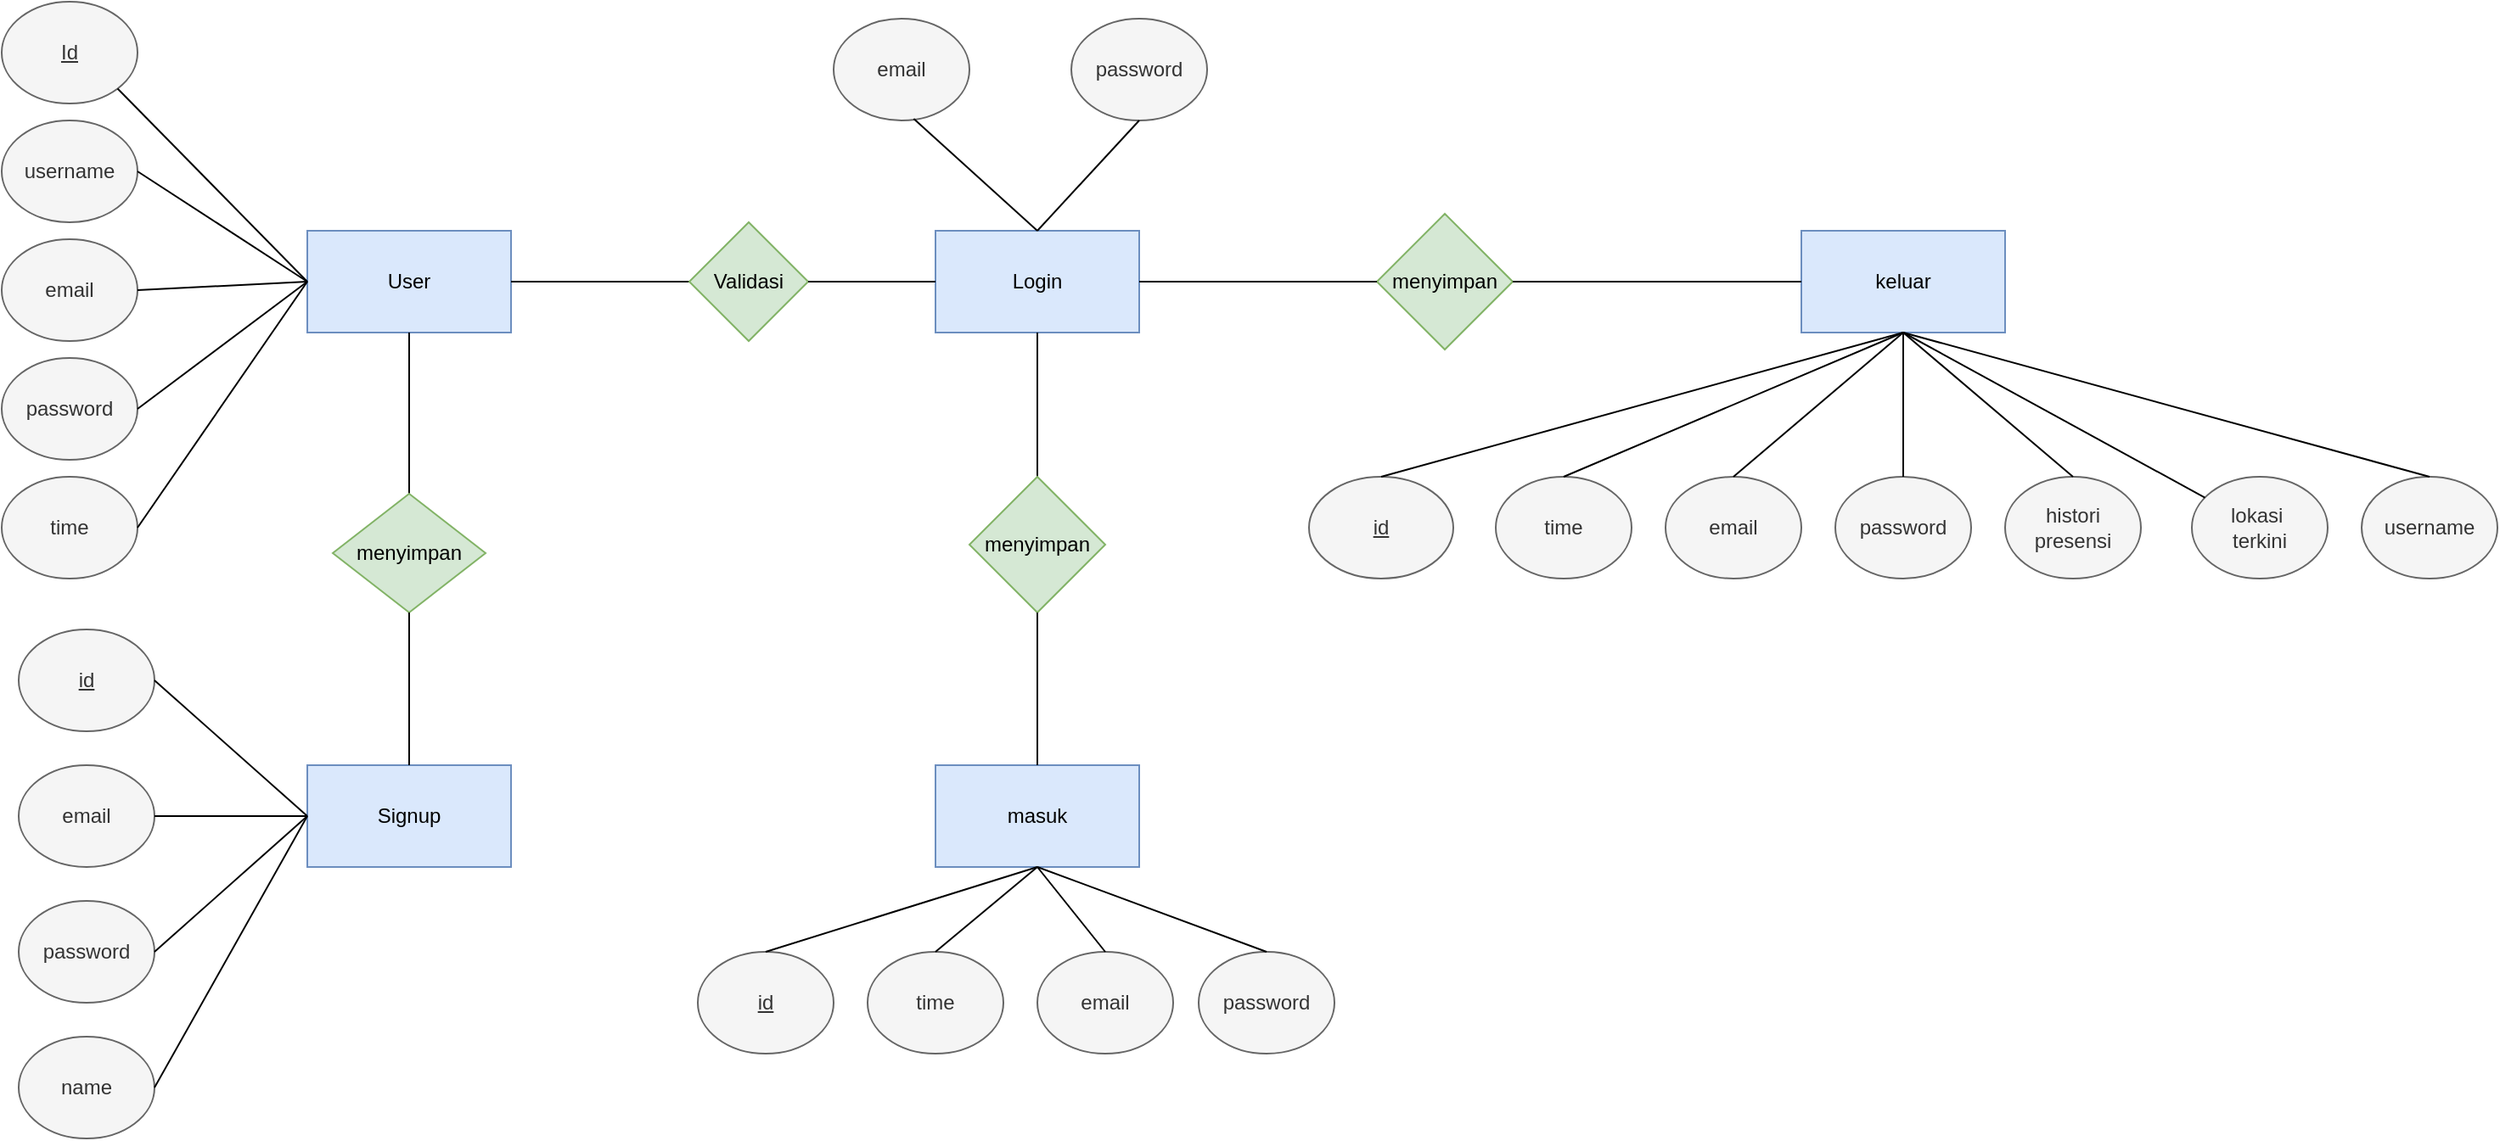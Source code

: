<mxfile version="16.6.3" type="device"><diagram id="R2lEEEUBdFMjLlhIrx00" name="Page-1"><mxGraphModel dx="1730" dy="1015" grid="1" gridSize="10" guides="1" tooltips="1" connect="1" arrows="1" fold="1" page="1" pageScale="1" pageWidth="850" pageHeight="1100" background="none" math="0" shadow="0" extFonts="Permanent Marker^https://fonts.googleapis.com/css?family=Permanent+Marker"><root><mxCell id="0"/><mxCell id="1" parent="0"/><mxCell id="uxP02bcb0JGhxXOTNZ2N-1" value="User" style="rounded=0;whiteSpace=wrap;html=1;fillColor=#dae8fc;strokeColor=#6c8ebf;" parent="1" vertex="1"><mxGeometry x="270" y="295" width="120" height="60" as="geometry"/></mxCell><mxCell id="uxP02bcb0JGhxXOTNZ2N-2" value="&lt;u&gt;Id&lt;/u&gt;" style="ellipse;whiteSpace=wrap;html=1;fillColor=#f5f5f5;fontColor=#333333;strokeColor=#666666;" parent="1" vertex="1"><mxGeometry x="90" y="160" width="80" height="60" as="geometry"/></mxCell><mxCell id="uxP02bcb0JGhxXOTNZ2N-5" value="" style="endArrow=none;html=1;rounded=0;exitX=1;exitY=1;exitDx=0;exitDy=0;entryX=0;entryY=0.5;entryDx=0;entryDy=0;" parent="1" source="uxP02bcb0JGhxXOTNZ2N-2" target="uxP02bcb0JGhxXOTNZ2N-1" edge="1"><mxGeometry width="50" height="50" relative="1" as="geometry"><mxPoint x="400" y="320" as="sourcePoint"/><mxPoint x="450" y="270" as="targetPoint"/></mxGeometry></mxCell><mxCell id="uxP02bcb0JGhxXOTNZ2N-8" value="username" style="ellipse;whiteSpace=wrap;html=1;fillColor=#f5f5f5;fontColor=#333333;strokeColor=#666666;" parent="1" vertex="1"><mxGeometry x="90" y="230" width="80" height="60" as="geometry"/></mxCell><mxCell id="uxP02bcb0JGhxXOTNZ2N-9" value="email&lt;br&gt;" style="ellipse;whiteSpace=wrap;html=1;fillColor=#f5f5f5;fontColor=#333333;strokeColor=#666666;" parent="1" vertex="1"><mxGeometry x="90" y="300" width="80" height="60" as="geometry"/></mxCell><mxCell id="uxP02bcb0JGhxXOTNZ2N-10" value="password" style="ellipse;whiteSpace=wrap;html=1;fillColor=#f5f5f5;fontColor=#333333;strokeColor=#666666;" parent="1" vertex="1"><mxGeometry x="90" y="370" width="80" height="60" as="geometry"/></mxCell><mxCell id="uxP02bcb0JGhxXOTNZ2N-11" value="" style="endArrow=none;html=1;rounded=0;exitX=1;exitY=0.5;exitDx=0;exitDy=0;entryX=0;entryY=0.5;entryDx=0;entryDy=0;" parent="1" source="uxP02bcb0JGhxXOTNZ2N-8" target="uxP02bcb0JGhxXOTNZ2N-1" edge="1"><mxGeometry width="50" height="50" relative="1" as="geometry"><mxPoint x="400" y="310" as="sourcePoint"/><mxPoint x="450" y="260" as="targetPoint"/></mxGeometry></mxCell><mxCell id="uxP02bcb0JGhxXOTNZ2N-12" value="" style="endArrow=none;html=1;rounded=0;exitX=1;exitY=0.5;exitDx=0;exitDy=0;entryX=0;entryY=0.5;entryDx=0;entryDy=0;" parent="1" source="uxP02bcb0JGhxXOTNZ2N-9" target="uxP02bcb0JGhxXOTNZ2N-1" edge="1"><mxGeometry width="50" height="50" relative="1" as="geometry"><mxPoint x="400" y="310" as="sourcePoint"/><mxPoint x="350" y="330" as="targetPoint"/></mxGeometry></mxCell><mxCell id="uxP02bcb0JGhxXOTNZ2N-13" value="" style="endArrow=none;html=1;rounded=0;exitX=1;exitY=0.5;exitDx=0;exitDy=0;entryX=0;entryY=0.5;entryDx=0;entryDy=0;" parent="1" source="uxP02bcb0JGhxXOTNZ2N-10" target="uxP02bcb0JGhxXOTNZ2N-1" edge="1"><mxGeometry width="50" height="50" relative="1" as="geometry"><mxPoint x="400" y="310" as="sourcePoint"/><mxPoint x="450" y="260" as="targetPoint"/></mxGeometry></mxCell><mxCell id="uxP02bcb0JGhxXOTNZ2N-14" value="time" style="ellipse;whiteSpace=wrap;html=1;fillColor=#f5f5f5;fontColor=#333333;strokeColor=#666666;" parent="1" vertex="1"><mxGeometry x="90" y="440" width="80" height="60" as="geometry"/></mxCell><mxCell id="uxP02bcb0JGhxXOTNZ2N-16" value="" style="endArrow=none;html=1;rounded=0;exitX=1;exitY=0.5;exitDx=0;exitDy=0;entryX=0;entryY=0.5;entryDx=0;entryDy=0;" parent="1" source="uxP02bcb0JGhxXOTNZ2N-14" target="uxP02bcb0JGhxXOTNZ2N-1" edge="1"><mxGeometry width="50" height="50" relative="1" as="geometry"><mxPoint x="370" y="340" as="sourcePoint"/><mxPoint x="420" y="290" as="targetPoint"/></mxGeometry></mxCell><mxCell id="uxP02bcb0JGhxXOTNZ2N-17" value="Login" style="rounded=0;whiteSpace=wrap;html=1;fillColor=#dae8fc;strokeColor=#6c8ebf;" parent="1" vertex="1"><mxGeometry x="640" y="295" width="120" height="60" as="geometry"/></mxCell><mxCell id="uxP02bcb0JGhxXOTNZ2N-18" value="" style="endArrow=none;html=1;rounded=0;exitX=0;exitY=0.5;exitDx=0;exitDy=0;entryX=1;entryY=0.5;entryDx=0;entryDy=0;startArrow=none;" parent="1" source="uxP02bcb0JGhxXOTNZ2N-19" target="uxP02bcb0JGhxXOTNZ2N-1" edge="1"><mxGeometry width="50" height="50" relative="1" as="geometry"><mxPoint x="370" y="370" as="sourcePoint"/><mxPoint x="420" y="320" as="targetPoint"/></mxGeometry></mxCell><mxCell id="uxP02bcb0JGhxXOTNZ2N-19" value="Validasi" style="rhombus;whiteSpace=wrap;html=1;fillColor=#d5e8d4;strokeColor=#82b366;" parent="1" vertex="1"><mxGeometry x="495" y="290" width="70" height="70" as="geometry"/></mxCell><mxCell id="uxP02bcb0JGhxXOTNZ2N-20" value="" style="endArrow=none;html=1;rounded=0;exitX=0;exitY=0.5;exitDx=0;exitDy=0;entryX=1;entryY=0.5;entryDx=0;entryDy=0;" parent="1" source="uxP02bcb0JGhxXOTNZ2N-17" target="uxP02bcb0JGhxXOTNZ2N-19" edge="1"><mxGeometry width="50" height="50" relative="1" as="geometry"><mxPoint x="640" y="330" as="sourcePoint"/><mxPoint x="440" y="330" as="targetPoint"/></mxGeometry></mxCell><mxCell id="uxP02bcb0JGhxXOTNZ2N-21" value="Signup" style="rounded=0;whiteSpace=wrap;html=1;fillColor=#dae8fc;strokeColor=#6c8ebf;" parent="1" vertex="1"><mxGeometry x="270" y="610" width="120" height="60" as="geometry"/></mxCell><mxCell id="uxP02bcb0JGhxXOTNZ2N-22" value="" style="endArrow=none;html=1;rounded=0;exitX=0.5;exitY=0;exitDx=0;exitDy=0;entryX=0.5;entryY=1;entryDx=0;entryDy=0;startArrow=none;" parent="1" source="uxP02bcb0JGhxXOTNZ2N-23" target="uxP02bcb0JGhxXOTNZ2N-1" edge="1"><mxGeometry width="50" height="50" relative="1" as="geometry"><mxPoint x="370" y="460" as="sourcePoint"/><mxPoint x="420" y="410" as="targetPoint"/></mxGeometry></mxCell><mxCell id="uxP02bcb0JGhxXOTNZ2N-23" value="menyimpan" style="rhombus;whiteSpace=wrap;html=1;fillColor=#d5e8d4;strokeColor=#82b366;" parent="1" vertex="1"><mxGeometry x="285" y="450" width="90" height="70" as="geometry"/></mxCell><mxCell id="uxP02bcb0JGhxXOTNZ2N-24" value="" style="endArrow=none;html=1;rounded=0;exitX=0.5;exitY=0;exitDx=0;exitDy=0;entryX=0.5;entryY=1;entryDx=0;entryDy=0;" parent="1" source="uxP02bcb0JGhxXOTNZ2N-21" target="uxP02bcb0JGhxXOTNZ2N-23" edge="1"><mxGeometry width="50" height="50" relative="1" as="geometry"><mxPoint x="380" y="480" as="sourcePoint"/><mxPoint x="380" y="360" as="targetPoint"/></mxGeometry></mxCell><mxCell id="uxP02bcb0JGhxXOTNZ2N-25" value="&lt;u&gt;id&lt;/u&gt;" style="ellipse;whiteSpace=wrap;html=1;fillColor=#f5f5f5;fontColor=#333333;strokeColor=#666666;" parent="1" vertex="1"><mxGeometry x="100" y="530" width="80" height="60" as="geometry"/></mxCell><mxCell id="uxP02bcb0JGhxXOTNZ2N-26" value="" style="endArrow=none;html=1;rounded=0;exitX=1;exitY=0.5;exitDx=0;exitDy=0;entryX=0;entryY=0.5;entryDx=0;entryDy=0;" parent="1" source="uxP02bcb0JGhxXOTNZ2N-25" target="uxP02bcb0JGhxXOTNZ2N-21" edge="1"><mxGeometry width="50" height="50" relative="1" as="geometry"><mxPoint x="270" y="630" as="sourcePoint"/><mxPoint x="320" y="580" as="targetPoint"/></mxGeometry></mxCell><mxCell id="uxP02bcb0JGhxXOTNZ2N-27" value="email" style="ellipse;whiteSpace=wrap;html=1;fillColor=#f5f5f5;fontColor=#333333;strokeColor=#666666;" parent="1" vertex="1"><mxGeometry x="100" y="610" width="80" height="60" as="geometry"/></mxCell><mxCell id="uxP02bcb0JGhxXOTNZ2N-28" value="password" style="ellipse;whiteSpace=wrap;html=1;fillColor=#f5f5f5;fontColor=#333333;strokeColor=#666666;" parent="1" vertex="1"><mxGeometry x="100" y="690" width="80" height="60" as="geometry"/></mxCell><mxCell id="uxP02bcb0JGhxXOTNZ2N-29" value="" style="endArrow=none;html=1;rounded=0;exitX=1;exitY=0.5;exitDx=0;exitDy=0;entryX=0;entryY=0.5;entryDx=0;entryDy=0;" parent="1" source="uxP02bcb0JGhxXOTNZ2N-27" target="uxP02bcb0JGhxXOTNZ2N-21" edge="1"><mxGeometry width="50" height="50" relative="1" as="geometry"><mxPoint x="500" y="650" as="sourcePoint"/><mxPoint x="550" y="600" as="targetPoint"/></mxGeometry></mxCell><mxCell id="uxP02bcb0JGhxXOTNZ2N-30" value="" style="endArrow=none;html=1;rounded=0;exitX=1;exitY=0.5;exitDx=0;exitDy=0;entryX=0;entryY=0.5;entryDx=0;entryDy=0;" parent="1" source="uxP02bcb0JGhxXOTNZ2N-28" target="uxP02bcb0JGhxXOTNZ2N-21" edge="1"><mxGeometry width="50" height="50" relative="1" as="geometry"><mxPoint x="500" y="550" as="sourcePoint"/><mxPoint x="550" y="500" as="targetPoint"/></mxGeometry></mxCell><mxCell id="uxP02bcb0JGhxXOTNZ2N-31" value="name" style="ellipse;whiteSpace=wrap;html=1;fillColor=#f5f5f5;fontColor=#333333;strokeColor=#666666;" parent="1" vertex="1"><mxGeometry x="100" y="770" width="80" height="60" as="geometry"/></mxCell><mxCell id="uxP02bcb0JGhxXOTNZ2N-32" value="" style="endArrow=none;html=1;rounded=0;exitX=1;exitY=0.5;exitDx=0;exitDy=0;entryX=0;entryY=0.5;entryDx=0;entryDy=0;" parent="1" source="uxP02bcb0JGhxXOTNZ2N-31" target="uxP02bcb0JGhxXOTNZ2N-21" edge="1"><mxGeometry width="50" height="50" relative="1" as="geometry"><mxPoint x="500" y="650" as="sourcePoint"/><mxPoint x="550" y="600" as="targetPoint"/></mxGeometry></mxCell><mxCell id="uxP02bcb0JGhxXOTNZ2N-33" value="email" style="ellipse;whiteSpace=wrap;html=1;fillColor=#f5f5f5;fontColor=#333333;strokeColor=#666666;" parent="1" vertex="1"><mxGeometry x="580" y="170" width="80" height="60" as="geometry"/></mxCell><mxCell id="uxP02bcb0JGhxXOTNZ2N-34" value="password" style="ellipse;whiteSpace=wrap;html=1;fillColor=#f5f5f5;fontColor=#333333;strokeColor=#666666;" parent="1" vertex="1"><mxGeometry x="720" y="170" width="80" height="60" as="geometry"/></mxCell><mxCell id="uxP02bcb0JGhxXOTNZ2N-35" value="" style="endArrow=none;html=1;rounded=0;exitX=0.5;exitY=0;exitDx=0;exitDy=0;entryX=0.59;entryY=0.983;entryDx=0;entryDy=0;entryPerimeter=0;" parent="1" source="uxP02bcb0JGhxXOTNZ2N-17" target="uxP02bcb0JGhxXOTNZ2N-33" edge="1"><mxGeometry width="50" height="50" relative="1" as="geometry"><mxPoint x="500" y="150" as="sourcePoint"/><mxPoint x="550" y="100" as="targetPoint"/></mxGeometry></mxCell><mxCell id="uxP02bcb0JGhxXOTNZ2N-36" value="" style="endArrow=none;html=1;rounded=0;exitX=0.5;exitY=0;exitDx=0;exitDy=0;entryX=0.5;entryY=1;entryDx=0;entryDy=0;" parent="1" source="uxP02bcb0JGhxXOTNZ2N-17" target="uxP02bcb0JGhxXOTNZ2N-34" edge="1"><mxGeometry width="50" height="50" relative="1" as="geometry"><mxPoint x="500" y="150" as="sourcePoint"/><mxPoint x="550" y="100" as="targetPoint"/></mxGeometry></mxCell><mxCell id="uxP02bcb0JGhxXOTNZ2N-37" value="masuk" style="rounded=0;whiteSpace=wrap;html=1;fillColor=#dae8fc;strokeColor=#6c8ebf;" parent="1" vertex="1"><mxGeometry x="640" y="610" width="120" height="60" as="geometry"/></mxCell><mxCell id="uxP02bcb0JGhxXOTNZ2N-38" value="" style="endArrow=none;html=1;rounded=0;exitX=0.5;exitY=0;exitDx=0;exitDy=0;entryX=0.5;entryY=1;entryDx=0;entryDy=0;startArrow=none;" parent="1" source="uxP02bcb0JGhxXOTNZ2N-39" target="uxP02bcb0JGhxXOTNZ2N-17" edge="1"><mxGeometry width="50" height="50" relative="1" as="geometry"><mxPoint x="360" y="410" as="sourcePoint"/><mxPoint x="410" y="360" as="targetPoint"/></mxGeometry></mxCell><mxCell id="uxP02bcb0JGhxXOTNZ2N-39" value="menyimpan" style="rhombus;whiteSpace=wrap;html=1;fillColor=#d5e8d4;strokeColor=#82b366;" parent="1" vertex="1"><mxGeometry x="660" y="440" width="80" height="80" as="geometry"/></mxCell><mxCell id="uxP02bcb0JGhxXOTNZ2N-40" value="" style="endArrow=none;html=1;rounded=0;exitX=0.5;exitY=0;exitDx=0;exitDy=0;entryX=0.5;entryY=1;entryDx=0;entryDy=0;" parent="1" source="uxP02bcb0JGhxXOTNZ2N-37" target="uxP02bcb0JGhxXOTNZ2N-39" edge="1"><mxGeometry width="50" height="50" relative="1" as="geometry"><mxPoint x="700" y="610" as="sourcePoint"/><mxPoint x="700" y="360" as="targetPoint"/></mxGeometry></mxCell><mxCell id="uxP02bcb0JGhxXOTNZ2N-41" value="&lt;u&gt;id&lt;/u&gt;" style="ellipse;whiteSpace=wrap;html=1;fillColor=#f5f5f5;fontColor=#333333;strokeColor=#666666;" parent="1" vertex="1"><mxGeometry x="500" y="720" width="80" height="60" as="geometry"/></mxCell><mxCell id="uxP02bcb0JGhxXOTNZ2N-42" value="" style="endArrow=none;html=1;rounded=0;entryX=0.5;entryY=1;entryDx=0;entryDy=0;exitX=0.5;exitY=0;exitDx=0;exitDy=0;" parent="1" source="uxP02bcb0JGhxXOTNZ2N-41" target="uxP02bcb0JGhxXOTNZ2N-37" edge="1"><mxGeometry width="50" height="50" relative="1" as="geometry"><mxPoint x="370" y="460" as="sourcePoint"/><mxPoint x="420" y="410" as="targetPoint"/></mxGeometry></mxCell><mxCell id="uxP02bcb0JGhxXOTNZ2N-43" value="email" style="ellipse;whiteSpace=wrap;html=1;fillColor=#f5f5f5;fontColor=#333333;strokeColor=#666666;" parent="1" vertex="1"><mxGeometry x="700" y="720" width="80" height="60" as="geometry"/></mxCell><mxCell id="uxP02bcb0JGhxXOTNZ2N-44" value="password" style="ellipse;whiteSpace=wrap;html=1;fillColor=#f5f5f5;fontColor=#333333;strokeColor=#666666;" parent="1" vertex="1"><mxGeometry x="795" y="720" width="80" height="60" as="geometry"/></mxCell><mxCell id="uxP02bcb0JGhxXOTNZ2N-45" value="" style="endArrow=none;html=1;rounded=0;exitX=0.5;exitY=0;exitDx=0;exitDy=0;entryX=0.5;entryY=1;entryDx=0;entryDy=0;" parent="1" source="uxP02bcb0JGhxXOTNZ2N-43" target="uxP02bcb0JGhxXOTNZ2N-37" edge="1"><mxGeometry width="50" height="50" relative="1" as="geometry"><mxPoint x="370" y="460" as="sourcePoint"/><mxPoint x="420" y="410" as="targetPoint"/></mxGeometry></mxCell><mxCell id="uxP02bcb0JGhxXOTNZ2N-47" value="" style="endArrow=none;html=1;rounded=0;exitX=0.5;exitY=1;exitDx=0;exitDy=0;entryX=0.5;entryY=0;entryDx=0;entryDy=0;" parent="1" source="uxP02bcb0JGhxXOTNZ2N-37" target="uxP02bcb0JGhxXOTNZ2N-44" edge="1"><mxGeometry width="50" height="50" relative="1" as="geometry"><mxPoint x="370" y="460" as="sourcePoint"/><mxPoint x="420" y="410" as="targetPoint"/></mxGeometry></mxCell><mxCell id="uxP02bcb0JGhxXOTNZ2N-59" value="keluar" style="rounded=0;whiteSpace=wrap;html=1;fillColor=#dae8fc;strokeColor=#6c8ebf;" parent="1" vertex="1"><mxGeometry x="1150" y="295" width="120" height="60" as="geometry"/></mxCell><mxCell id="uxP02bcb0JGhxXOTNZ2N-60" value="menyimpan" style="rhombus;whiteSpace=wrap;html=1;fillColor=#d5e8d4;strokeColor=#82b366;" parent="1" vertex="1"><mxGeometry x="900" y="285" width="80" height="80" as="geometry"/></mxCell><mxCell id="uxP02bcb0JGhxXOTNZ2N-61" value="" style="endArrow=none;html=1;rounded=0;entryX=0;entryY=0.5;entryDx=0;entryDy=0;exitX=1;exitY=0.5;exitDx=0;exitDy=0;" parent="1" source="uxP02bcb0JGhxXOTNZ2N-17" target="uxP02bcb0JGhxXOTNZ2N-60" edge="1"><mxGeometry width="50" height="50" relative="1" as="geometry"><mxPoint x="390" y="430" as="sourcePoint"/><mxPoint x="440" y="380" as="targetPoint"/></mxGeometry></mxCell><mxCell id="uxP02bcb0JGhxXOTNZ2N-62" value="" style="endArrow=none;html=1;rounded=0;entryX=0;entryY=0.5;entryDx=0;entryDy=0;exitX=1;exitY=0.5;exitDx=0;exitDy=0;" parent="1" source="uxP02bcb0JGhxXOTNZ2N-60" target="uxP02bcb0JGhxXOTNZ2N-59" edge="1"><mxGeometry width="50" height="50" relative="1" as="geometry"><mxPoint x="390" y="430" as="sourcePoint"/><mxPoint x="440" y="380" as="targetPoint"/></mxGeometry></mxCell><mxCell id="uxP02bcb0JGhxXOTNZ2N-63" value="&lt;u&gt;id&lt;/u&gt;" style="ellipse;whiteSpace=wrap;html=1;rounded=0;fillColor=#f5f5f5;fontColor=#333333;strokeColor=#666666;" parent="1" vertex="1"><mxGeometry x="860" y="440" width="85" height="60" as="geometry"/></mxCell><mxCell id="OmAK568B4oEOHVAfgB6q-1" value="" style="endArrow=none;html=1;rounded=0;exitX=0.5;exitY=0;exitDx=0;exitDy=0;entryX=0.5;entryY=1;entryDx=0;entryDy=0;" parent="1" source="uxP02bcb0JGhxXOTNZ2N-63" target="uxP02bcb0JGhxXOTNZ2N-59" edge="1"><mxGeometry width="50" height="50" relative="1" as="geometry"><mxPoint x="950" y="390" as="sourcePoint"/><mxPoint x="1030" y="360" as="targetPoint"/></mxGeometry></mxCell><mxCell id="n2okMfV8gJlGhujSEBos-1" value="time" style="ellipse;whiteSpace=wrap;html=1;fillColor=#f5f5f5;fontColor=#333333;strokeColor=#666666;" parent="1" vertex="1"><mxGeometry x="600" y="720" width="80" height="60" as="geometry"/></mxCell><mxCell id="n2okMfV8gJlGhujSEBos-2" value="" style="endArrow=none;html=1;rounded=0;exitX=0.5;exitY=0;exitDx=0;exitDy=0;entryX=0.5;entryY=1;entryDx=0;entryDy=0;" parent="1" source="n2okMfV8gJlGhujSEBos-1" target="uxP02bcb0JGhxXOTNZ2N-37" edge="1"><mxGeometry width="50" height="50" relative="1" as="geometry"><mxPoint x="640" y="490" as="sourcePoint"/><mxPoint x="690" y="440" as="targetPoint"/></mxGeometry></mxCell><mxCell id="n2okMfV8gJlGhujSEBos-3" value="time" style="ellipse;whiteSpace=wrap;html=1;fillColor=#f5f5f5;fontColor=#333333;strokeColor=#666666;" parent="1" vertex="1"><mxGeometry x="970" y="440" width="80" height="60" as="geometry"/></mxCell><mxCell id="n2okMfV8gJlGhujSEBos-4" value="" style="endArrow=none;html=1;rounded=0;exitX=0.5;exitY=0;exitDx=0;exitDy=0;entryX=0.5;entryY=1;entryDx=0;entryDy=0;" parent="1" source="n2okMfV8gJlGhujSEBos-3" target="uxP02bcb0JGhxXOTNZ2N-59" edge="1"><mxGeometry width="50" height="50" relative="1" as="geometry"><mxPoint x="640" y="490" as="sourcePoint"/><mxPoint x="690" y="440" as="targetPoint"/></mxGeometry></mxCell><mxCell id="n2okMfV8gJlGhujSEBos-5" value="email" style="ellipse;whiteSpace=wrap;html=1;fillColor=#f5f5f5;fontColor=#333333;strokeColor=#666666;" parent="1" vertex="1"><mxGeometry x="1070" y="440" width="80" height="60" as="geometry"/></mxCell><mxCell id="n2okMfV8gJlGhujSEBos-6" value="" style="endArrow=none;html=1;rounded=0;exitX=0.5;exitY=0;exitDx=0;exitDy=0;entryX=0.5;entryY=1;entryDx=0;entryDy=0;" parent="1" source="n2okMfV8gJlGhujSEBos-5" target="uxP02bcb0JGhxXOTNZ2N-59" edge="1"><mxGeometry width="50" height="50" relative="1" as="geometry"><mxPoint x="640" y="600" as="sourcePoint"/><mxPoint x="1050" y="370" as="targetPoint"/></mxGeometry></mxCell><mxCell id="n2okMfV8gJlGhujSEBos-7" value="password" style="ellipse;whiteSpace=wrap;html=1;fillColor=#f5f5f5;fontColor=#333333;strokeColor=#666666;" parent="1" vertex="1"><mxGeometry x="1170" y="440" width="80" height="60" as="geometry"/></mxCell><mxCell id="n2okMfV8gJlGhujSEBos-8" value="" style="endArrow=none;html=1;rounded=0;exitX=0.5;exitY=0;exitDx=0;exitDy=0;entryX=0.5;entryY=1;entryDx=0;entryDy=0;" parent="1" source="n2okMfV8gJlGhujSEBos-7" target="uxP02bcb0JGhxXOTNZ2N-59" edge="1"><mxGeometry width="50" height="50" relative="1" as="geometry"><mxPoint x="640" y="600" as="sourcePoint"/><mxPoint x="690" y="550" as="targetPoint"/></mxGeometry></mxCell><mxCell id="n2okMfV8gJlGhujSEBos-9" value="histori&lt;br&gt;presensi" style="ellipse;whiteSpace=wrap;html=1;fillColor=#f5f5f5;fontColor=#333333;strokeColor=#666666;" parent="1" vertex="1"><mxGeometry x="1270" y="440" width="80" height="60" as="geometry"/></mxCell><mxCell id="n2okMfV8gJlGhujSEBos-10" value="lokasi&amp;nbsp;&lt;br&gt;terkini" style="ellipse;whiteSpace=wrap;html=1;fillColor=#f5f5f5;fontColor=#333333;strokeColor=#666666;" parent="1" vertex="1"><mxGeometry x="1380" y="440" width="80" height="60" as="geometry"/></mxCell><mxCell id="n2okMfV8gJlGhujSEBos-11" value="username" style="ellipse;whiteSpace=wrap;html=1;fillColor=#f5f5f5;fontColor=#333333;strokeColor=#666666;" parent="1" vertex="1"><mxGeometry x="1480" y="440" width="80" height="60" as="geometry"/></mxCell><mxCell id="n2okMfV8gJlGhujSEBos-12" value="" style="endArrow=none;html=1;rounded=0;exitX=0.5;exitY=0;exitDx=0;exitDy=0;entryX=0.5;entryY=1;entryDx=0;entryDy=0;" parent="1" source="n2okMfV8gJlGhujSEBos-9" target="uxP02bcb0JGhxXOTNZ2N-59" edge="1"><mxGeometry width="50" height="50" relative="1" as="geometry"><mxPoint x="960" y="450" as="sourcePoint"/><mxPoint x="1010" y="400" as="targetPoint"/></mxGeometry></mxCell><mxCell id="n2okMfV8gJlGhujSEBos-15" value="" style="endArrow=none;html=1;rounded=0;entryX=0.5;entryY=1;entryDx=0;entryDy=0;" parent="1" source="n2okMfV8gJlGhujSEBos-10" target="uxP02bcb0JGhxXOTNZ2N-59" edge="1"><mxGeometry width="50" height="50" relative="1" as="geometry"><mxPoint x="1310" y="380" as="sourcePoint"/><mxPoint x="1360" y="330" as="targetPoint"/></mxGeometry></mxCell><mxCell id="n2okMfV8gJlGhujSEBos-16" value="" style="endArrow=none;html=1;rounded=0;exitX=0.5;exitY=0;exitDx=0;exitDy=0;entryX=0.5;entryY=1;entryDx=0;entryDy=0;" parent="1" source="n2okMfV8gJlGhujSEBos-11" target="uxP02bcb0JGhxXOTNZ2N-59" edge="1"><mxGeometry width="50" height="50" relative="1" as="geometry"><mxPoint x="960" y="340" as="sourcePoint"/><mxPoint x="1010" y="290" as="targetPoint"/></mxGeometry></mxCell></root></mxGraphModel></diagram></mxfile>
